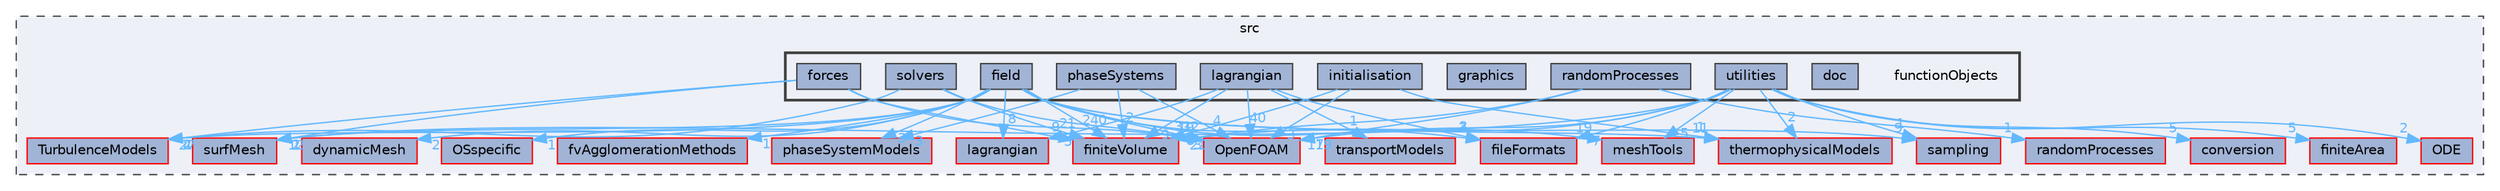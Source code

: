 digraph "src/functionObjects"
{
 // LATEX_PDF_SIZE
  bgcolor="transparent";
  edge [fontname=Helvetica,fontsize=10,labelfontname=Helvetica,labelfontsize=10];
  node [fontname=Helvetica,fontsize=10,shape=box,height=0.2,width=0.4];
  compound=true
  subgraph clusterdir_68267d1309a1af8e8297ef4c3efbcdba {
    graph [ bgcolor="#edf0f7", pencolor="grey25", label="src", fontname=Helvetica,fontsize=10 style="filled,dashed", URL="dir_68267d1309a1af8e8297ef4c3efbcdba.html",tooltip=""]
  dir_0a88fe22feb23ce5f078a04a1df67721 [label="surfMesh", fillcolor="#a2b4d6", color="red", style="filled", URL="dir_0a88fe22feb23ce5f078a04a1df67721.html",tooltip=""];
  dir_1e7df7a7407fc4618be5c18f76eb7b99 [label="OSspecific", fillcolor="#a2b4d6", color="red", style="filled", URL="dir_1e7df7a7407fc4618be5c18f76eb7b99.html",tooltip=""];
  dir_1eda626aeac0f0ad2848c36acaa5d501 [label="TurbulenceModels", fillcolor="#a2b4d6", color="red", style="filled", URL="dir_1eda626aeac0f0ad2848c36acaa5d501.html",tooltip=""];
  dir_22e3beccf9f956a3c7bfcabae9a0dde0 [label="conversion", fillcolor="#a2b4d6", color="red", style="filled", URL="dir_22e3beccf9f956a3c7bfcabae9a0dde0.html",tooltip=""];
  dir_41168bd370834a1b1cba6e5748145d93 [label="fvAgglomerationMethods", fillcolor="#a2b4d6", color="red", style="filled", URL="dir_41168bd370834a1b1cba6e5748145d93.html",tooltip=""];
  dir_63742796c427c97a292c80f7db71da36 [label="dynamicMesh", fillcolor="#a2b4d6", color="red", style="filled", URL="dir_63742796c427c97a292c80f7db71da36.html",tooltip=""];
  dir_6992af9b03f6fc22ea45caf98ff89caa [label="randomProcesses", fillcolor="#a2b4d6", color="red", style="filled", URL="dir_6992af9b03f6fc22ea45caf98ff89caa.html",tooltip=""];
  dir_9bd15774b555cf7259a6fa18f99fe99b [label="finiteVolume", fillcolor="#a2b4d6", color="red", style="filled", URL="dir_9bd15774b555cf7259a6fa18f99fe99b.html",tooltip=""];
  dir_ae30ad0bef50cf391b24c614251bb9fd [label="meshTools", fillcolor="#a2b4d6", color="red", style="filled", URL="dir_ae30ad0bef50cf391b24c614251bb9fd.html",tooltip=""];
  dir_b05602f37bb521a7142c0a3e200b5f35 [label="fileFormats", fillcolor="#a2b4d6", color="red", style="filled", URL="dir_b05602f37bb521a7142c0a3e200b5f35.html",tooltip=""];
  dir_b69a9eadfe761c231b266ce918b218a5 [label="finiteArea", fillcolor="#a2b4d6", color="red", style="filled", URL="dir_b69a9eadfe761c231b266ce918b218a5.html",tooltip=""];
  dir_c5473ff19b20e6ec4dfe5c310b3778a8 [label="OpenFOAM", fillcolor="#a2b4d6", color="red", style="filled", URL="dir_c5473ff19b20e6ec4dfe5c310b3778a8.html",tooltip=""];
  dir_f8c25efc4b6f6a8502a42d5af7554d23 [label="lagrangian", fillcolor="#a2b4d6", color="red", style="filled", URL="dir_f8c25efc4b6f6a8502a42d5af7554d23.html",tooltip=""];
  dir_2778d089ec5c4f66810b11f753867003 [label="thermophysicalModels", fillcolor="#a2b4d6", color="red", style="filled", URL="dir_2778d089ec5c4f66810b11f753867003.html",tooltip=""];
  dir_9415e59289a6feeb24164dafa70a594f [label="transportModels", fillcolor="#a2b4d6", color="red", style="filled", URL="dir_9415e59289a6feeb24164dafa70a594f.html",tooltip=""];
  dir_24a3817a3c61c11f04a0a72057522f4f [label="sampling", fillcolor="#a2b4d6", color="red", style="filled", URL="dir_24a3817a3c61c11f04a0a72057522f4f.html",tooltip=""];
  dir_cd6600bc80177e0c28877b216d84d6c6 [label="phaseSystemModels", fillcolor="#a2b4d6", color="red", style="filled", URL="dir_cd6600bc80177e0c28877b216d84d6c6.html",tooltip=""];
  dir_e47b7a1cb0d621da2e060462b00c1c76 [label="ODE", fillcolor="#a2b4d6", color="red", style="filled", URL="dir_e47b7a1cb0d621da2e060462b00c1c76.html",tooltip=""];
  subgraph clusterdir_de23f6d4f0962ea995903f5110543226 {
    graph [ bgcolor="#edf0f7", pencolor="grey25", label="", fontname=Helvetica,fontsize=10 style="filled,bold", URL="dir_de23f6d4f0962ea995903f5110543226.html",tooltip=""]
    dir_de23f6d4f0962ea995903f5110543226 [shape=plaintext, label="functionObjects"];
  dir_d05d650ca319342f9c4c56fe090d0489 [label="doc", fillcolor="#a2b4d6", color="grey25", style="filled", URL="dir_d05d650ca319342f9c4c56fe090d0489.html",tooltip=""];
  dir_bae024cac12ddc6733a616261920a91f [label="field", fillcolor="#a2b4d6", color="grey25", style="filled", URL="dir_bae024cac12ddc6733a616261920a91f.html",tooltip=""];
  dir_ba1ab3b9ed2422fc501bccc3fa5b3296 [label="forces", fillcolor="#a2b4d6", color="grey25", style="filled", URL="dir_ba1ab3b9ed2422fc501bccc3fa5b3296.html",tooltip=""];
  dir_23ddcf786c7e798d4acfd2c5442d9019 [label="graphics", fillcolor="#a2b4d6", color="grey25", style="filled", URL="dir_23ddcf786c7e798d4acfd2c5442d9019.html",tooltip=""];
  dir_db459d157a8bdfd50d2f6f73fa31a3a2 [label="initialisation", fillcolor="#a2b4d6", color="grey25", style="filled", URL="dir_db459d157a8bdfd50d2f6f73fa31a3a2.html",tooltip=""];
  dir_d9814129caaca576fbd52a4e4170397d [label="lagrangian", fillcolor="#a2b4d6", color="grey25", style="filled", URL="dir_d9814129caaca576fbd52a4e4170397d.html",tooltip=""];
  dir_116461d333b2d9c832397bea60febbc4 [label="phaseSystems", fillcolor="#a2b4d6", color="grey25", style="filled", URL="dir_116461d333b2d9c832397bea60febbc4.html",tooltip=""];
  dir_5565e328b84a9b745fee094845bb587b [label="randomProcesses", fillcolor="#a2b4d6", color="grey25", style="filled", URL="dir_5565e328b84a9b745fee094845bb587b.html",tooltip=""];
  dir_7cdb7b0bca19376e9913494d97360d84 [label="solvers", fillcolor="#a2b4d6", color="grey25", style="filled", URL="dir_7cdb7b0bca19376e9913494d97360d84.html",tooltip=""];
  dir_f7452075bcc4ab0cc3fc3ac03be416ce [label="utilities", fillcolor="#a2b4d6", color="grey25", style="filled", URL="dir_f7452075bcc4ab0cc3fc3ac03be416ce.html",tooltip=""];
  }
  }
  dir_bae024cac12ddc6733a616261920a91f->dir_0a88fe22feb23ce5f078a04a1df67721 [headlabel="12", labeldistance=1.5 headhref="dir_001318_003891.html" href="dir_001318_003891.html" color="steelblue1" fontcolor="steelblue1"];
  dir_bae024cac12ddc6733a616261920a91f->dir_1e7df7a7407fc4618be5c18f76eb7b99 [headlabel="1", labeldistance=1.5 headhref="dir_001318_002727.html" href="dir_001318_002727.html" color="steelblue1" fontcolor="steelblue1"];
  dir_bae024cac12ddc6733a616261920a91f->dir_1eda626aeac0f0ad2848c36acaa5d501 [headlabel="27", labeldistance=1.5 headhref="dir_001318_004143.html" href="dir_001318_004143.html" color="steelblue1" fontcolor="steelblue1"];
  dir_bae024cac12ddc6733a616261920a91f->dir_41168bd370834a1b1cba6e5748145d93 [headlabel="1", labeldistance=1.5 headhref="dir_001318_001532.html" href="dir_001318_001532.html" color="steelblue1" fontcolor="steelblue1"];
  dir_bae024cac12ddc6733a616261920a91f->dir_9bd15774b555cf7259a6fa18f99fe99b [headlabel="240", labeldistance=1.5 headhref="dir_001318_001387.html" href="dir_001318_001387.html" color="steelblue1" fontcolor="steelblue1"];
  dir_bae024cac12ddc6733a616261920a91f->dir_ae30ad0bef50cf391b24c614251bb9fd [headlabel="19", labeldistance=1.5 headhref="dir_001318_002382.html" href="dir_001318_002382.html" color="steelblue1" fontcolor="steelblue1"];
  dir_bae024cac12ddc6733a616261920a91f->dir_b05602f37bb521a7142c0a3e200b5f35 [headlabel="3", labeldistance=1.5 headhref="dir_001318_001353.html" href="dir_001318_001353.html" color="steelblue1" fontcolor="steelblue1"];
  dir_bae024cac12ddc6733a616261920a91f->dir_c5473ff19b20e6ec4dfe5c310b3778a8 [headlabel="312", labeldistance=1.5 headhref="dir_001318_002695.html" href="dir_001318_002695.html" color="steelblue1" fontcolor="steelblue1"];
  dir_bae024cac12ddc6733a616261920a91f->dir_f8c25efc4b6f6a8502a42d5af7554d23 [headlabel="8", labeldistance=1.5 headhref="dir_001318_002071.html" href="dir_001318_002071.html" color="steelblue1" fontcolor="steelblue1"];
  dir_bae024cac12ddc6733a616261920a91f->dir_63742796c427c97a292c80f7db71da36 [headlabel="2", labeldistance=1.5 headhref="dir_001318_001086.html" href="dir_001318_001086.html" color="steelblue1" fontcolor="steelblue1"];
  dir_bae024cac12ddc6733a616261920a91f->dir_2778d089ec5c4f66810b11f753867003 [headlabel="11", labeldistance=1.5 headhref="dir_001318_004022.html" href="dir_001318_004022.html" color="steelblue1" fontcolor="steelblue1"];
  dir_bae024cac12ddc6733a616261920a91f->dir_24a3817a3c61c11f04a0a72057522f4f [headlabel="9", labeldistance=1.5 headhref="dir_001318_003409.html" href="dir_001318_003409.html" color="steelblue1" fontcolor="steelblue1"];
  dir_bae024cac12ddc6733a616261920a91f->dir_cd6600bc80177e0c28877b216d84d6c6 [headlabel="3", labeldistance=1.5 headhref="dir_001318_002907.html" href="dir_001318_002907.html" color="steelblue1" fontcolor="steelblue1"];
  dir_ba1ab3b9ed2422fc501bccc3fa5b3296->dir_9bd15774b555cf7259a6fa18f99fe99b [headlabel="9", labeldistance=1.5 headhref="dir_001479_001387.html" href="dir_001479_001387.html" color="steelblue1" fontcolor="steelblue1"];
  dir_ba1ab3b9ed2422fc501bccc3fa5b3296->dir_c5473ff19b20e6ec4dfe5c310b3778a8 [headlabel="19", labeldistance=1.5 headhref="dir_001479_002695.html" href="dir_001479_002695.html" color="steelblue1" fontcolor="steelblue1"];
  dir_ba1ab3b9ed2422fc501bccc3fa5b3296->dir_1eda626aeac0f0ad2848c36acaa5d501 [headlabel="2", labeldistance=1.5 headhref="dir_001479_004143.html" href="dir_001479_004143.html" color="steelblue1" fontcolor="steelblue1"];
  dir_ba1ab3b9ed2422fc501bccc3fa5b3296->dir_0a88fe22feb23ce5f078a04a1df67721 [headlabel="1", labeldistance=1.5 headhref="dir_001479_003891.html" href="dir_001479_003891.html" color="steelblue1" fontcolor="steelblue1"];
  dir_db459d157a8bdfd50d2f6f73fa31a3a2->dir_2778d089ec5c4f66810b11f753867003 [headlabel="1", labeldistance=1.5 headhref="dir_001849_004022.html" href="dir_001849_004022.html" color="steelblue1" fontcolor="steelblue1"];
  dir_db459d157a8bdfd50d2f6f73fa31a3a2->dir_9bd15774b555cf7259a6fa18f99fe99b [headlabel="6", labeldistance=1.5 headhref="dir_001849_001387.html" href="dir_001849_001387.html" color="steelblue1" fontcolor="steelblue1"];
  dir_db459d157a8bdfd50d2f6f73fa31a3a2->dir_c5473ff19b20e6ec4dfe5c310b3778a8 [headlabel="3", labeldistance=1.5 headhref="dir_001849_002695.html" href="dir_001849_002695.html" color="steelblue1" fontcolor="steelblue1"];
  dir_d9814129caaca576fbd52a4e4170397d->dir_9415e59289a6feeb24164dafa70a594f [headlabel="1", labeldistance=1.5 headhref="dir_002070_004112.html" href="dir_002070_004112.html" color="steelblue1" fontcolor="steelblue1"];
  dir_d9814129caaca576fbd52a4e4170397d->dir_9bd15774b555cf7259a6fa18f99fe99b [headlabel="9", labeldistance=1.5 headhref="dir_002070_001387.html" href="dir_002070_001387.html" color="steelblue1" fontcolor="steelblue1"];
  dir_d9814129caaca576fbd52a4e4170397d->dir_c5473ff19b20e6ec4dfe5c310b3778a8 [headlabel="40", labeldistance=1.5 headhref="dir_002070_002695.html" href="dir_002070_002695.html" color="steelblue1" fontcolor="steelblue1"];
  dir_d9814129caaca576fbd52a4e4170397d->dir_f8c25efc4b6f6a8502a42d5af7554d23 [headlabel="5", labeldistance=1.5 headhref="dir_002070_002071.html" href="dir_002070_002071.html" color="steelblue1" fontcolor="steelblue1"];
  dir_d9814129caaca576fbd52a4e4170397d->dir_b05602f37bb521a7142c0a3e200b5f35 [headlabel="3", labeldistance=1.5 headhref="dir_002070_001353.html" href="dir_002070_001353.html" color="steelblue1" fontcolor="steelblue1"];
  dir_116461d333b2d9c832397bea60febbc4->dir_9bd15774b555cf7259a6fa18f99fe99b [headlabel="2", labeldistance=1.5 headhref="dir_002908_001387.html" href="dir_002908_001387.html" color="steelblue1" fontcolor="steelblue1"];
  dir_116461d333b2d9c832397bea60febbc4->dir_c5473ff19b20e6ec4dfe5c310b3778a8 [headlabel="4", labeldistance=1.5 headhref="dir_002908_002695.html" href="dir_002908_002695.html" color="steelblue1" fontcolor="steelblue1"];
  dir_116461d333b2d9c832397bea60febbc4->dir_cd6600bc80177e0c28877b216d84d6c6 [headlabel="3", labeldistance=1.5 headhref="dir_002908_002907.html" href="dir_002908_002907.html" color="steelblue1" fontcolor="steelblue1"];
  dir_5565e328b84a9b745fee094845bb587b->dir_6992af9b03f6fc22ea45caf98ff89caa [headlabel="1", labeldistance=1.5 headhref="dir_003184_003185.html" href="dir_003184_003185.html" color="steelblue1" fontcolor="steelblue1"];
  dir_5565e328b84a9b745fee094845bb587b->dir_9bd15774b555cf7259a6fa18f99fe99b [headlabel="3", labeldistance=1.5 headhref="dir_003184_001387.html" href="dir_003184_001387.html" color="steelblue1" fontcolor="steelblue1"];
  dir_5565e328b84a9b745fee094845bb587b->dir_c5473ff19b20e6ec4dfe5c310b3778a8 [headlabel="7", labeldistance=1.5 headhref="dir_003184_002695.html" href="dir_003184_002695.html" color="steelblue1" fontcolor="steelblue1"];
  dir_7cdb7b0bca19376e9913494d97360d84->dir_1eda626aeac0f0ad2848c36acaa5d501 [headlabel="4", labeldistance=1.5 headhref="dir_003656_004143.html" href="dir_003656_004143.html" color="steelblue1" fontcolor="steelblue1"];
  dir_7cdb7b0bca19376e9913494d97360d84->dir_9bd15774b555cf7259a6fa18f99fe99b [headlabel="21", labeldistance=1.5 headhref="dir_003656_001387.html" href="dir_003656_001387.html" color="steelblue1" fontcolor="steelblue1"];
  dir_7cdb7b0bca19376e9913494d97360d84->dir_c5473ff19b20e6ec4dfe5c310b3778a8 [headlabel="3", labeldistance=1.5 headhref="dir_003656_002695.html" href="dir_003656_002695.html" color="steelblue1" fontcolor="steelblue1"];
  dir_f7452075bcc4ab0cc3fc3ac03be416ce->dir_0a88fe22feb23ce5f078a04a1df67721 [headlabel="2", labeldistance=1.5 headhref="dir_004242_003891.html" href="dir_004242_003891.html" color="steelblue1" fontcolor="steelblue1"];
  dir_f7452075bcc4ab0cc3fc3ac03be416ce->dir_22e3beccf9f956a3c7bfcabae9a0dde0 [headlabel="5", labeldistance=1.5 headhref="dir_004242_000682.html" href="dir_004242_000682.html" color="steelblue1" fontcolor="steelblue1"];
  dir_f7452075bcc4ab0cc3fc3ac03be416ce->dir_24a3817a3c61c11f04a0a72057522f4f [headlabel="1", labeldistance=1.5 headhref="dir_004242_003409.html" href="dir_004242_003409.html" color="steelblue1" fontcolor="steelblue1"];
  dir_f7452075bcc4ab0cc3fc3ac03be416ce->dir_2778d089ec5c4f66810b11f753867003 [headlabel="2", labeldistance=1.5 headhref="dir_004242_004022.html" href="dir_004242_004022.html" color="steelblue1" fontcolor="steelblue1"];
  dir_f7452075bcc4ab0cc3fc3ac03be416ce->dir_9bd15774b555cf7259a6fa18f99fe99b [headlabel="21", labeldistance=1.5 headhref="dir_004242_001387.html" href="dir_004242_001387.html" color="steelblue1" fontcolor="steelblue1"];
  dir_f7452075bcc4ab0cc3fc3ac03be416ce->dir_ae30ad0bef50cf391b24c614251bb9fd [headlabel="5", labeldistance=1.5 headhref="dir_004242_002382.html" href="dir_004242_002382.html" color="steelblue1" fontcolor="steelblue1"];
  dir_f7452075bcc4ab0cc3fc3ac03be416ce->dir_b05602f37bb521a7142c0a3e200b5f35 [headlabel="7", labeldistance=1.5 headhref="dir_004242_001353.html" href="dir_004242_001353.html" color="steelblue1" fontcolor="steelblue1"];
  dir_f7452075bcc4ab0cc3fc3ac03be416ce->dir_b69a9eadfe761c231b266ce918b218a5 [headlabel="5", labeldistance=1.5 headhref="dir_004242_001385.html" href="dir_004242_001385.html" color="steelblue1" fontcolor="steelblue1"];
  dir_f7452075bcc4ab0cc3fc3ac03be416ce->dir_c5473ff19b20e6ec4dfe5c310b3778a8 [headlabel="119", labeldistance=1.5 headhref="dir_004242_002695.html" href="dir_004242_002695.html" color="steelblue1" fontcolor="steelblue1"];
  dir_f7452075bcc4ab0cc3fc3ac03be416ce->dir_e47b7a1cb0d621da2e060462b00c1c76 [headlabel="2", labeldistance=1.5 headhref="dir_004242_002678.html" href="dir_004242_002678.html" color="steelblue1" fontcolor="steelblue1"];
}
